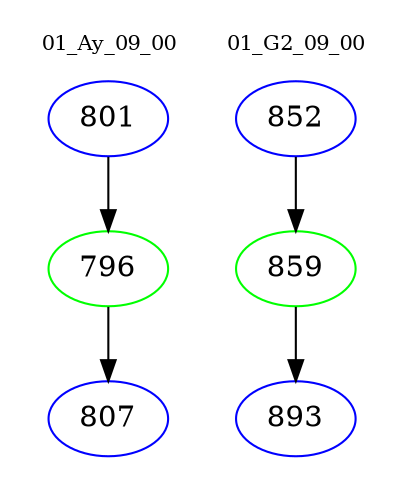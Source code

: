 digraph{
subgraph cluster_0 {
color = white
label = "01_Ay_09_00";
fontsize=10;
T0_801 [label="801", color="blue"]
T0_801 -> T0_796 [color="black"]
T0_796 [label="796", color="green"]
T0_796 -> T0_807 [color="black"]
T0_807 [label="807", color="blue"]
}
subgraph cluster_1 {
color = white
label = "01_G2_09_00";
fontsize=10;
T1_852 [label="852", color="blue"]
T1_852 -> T1_859 [color="black"]
T1_859 [label="859", color="green"]
T1_859 -> T1_893 [color="black"]
T1_893 [label="893", color="blue"]
}
}
